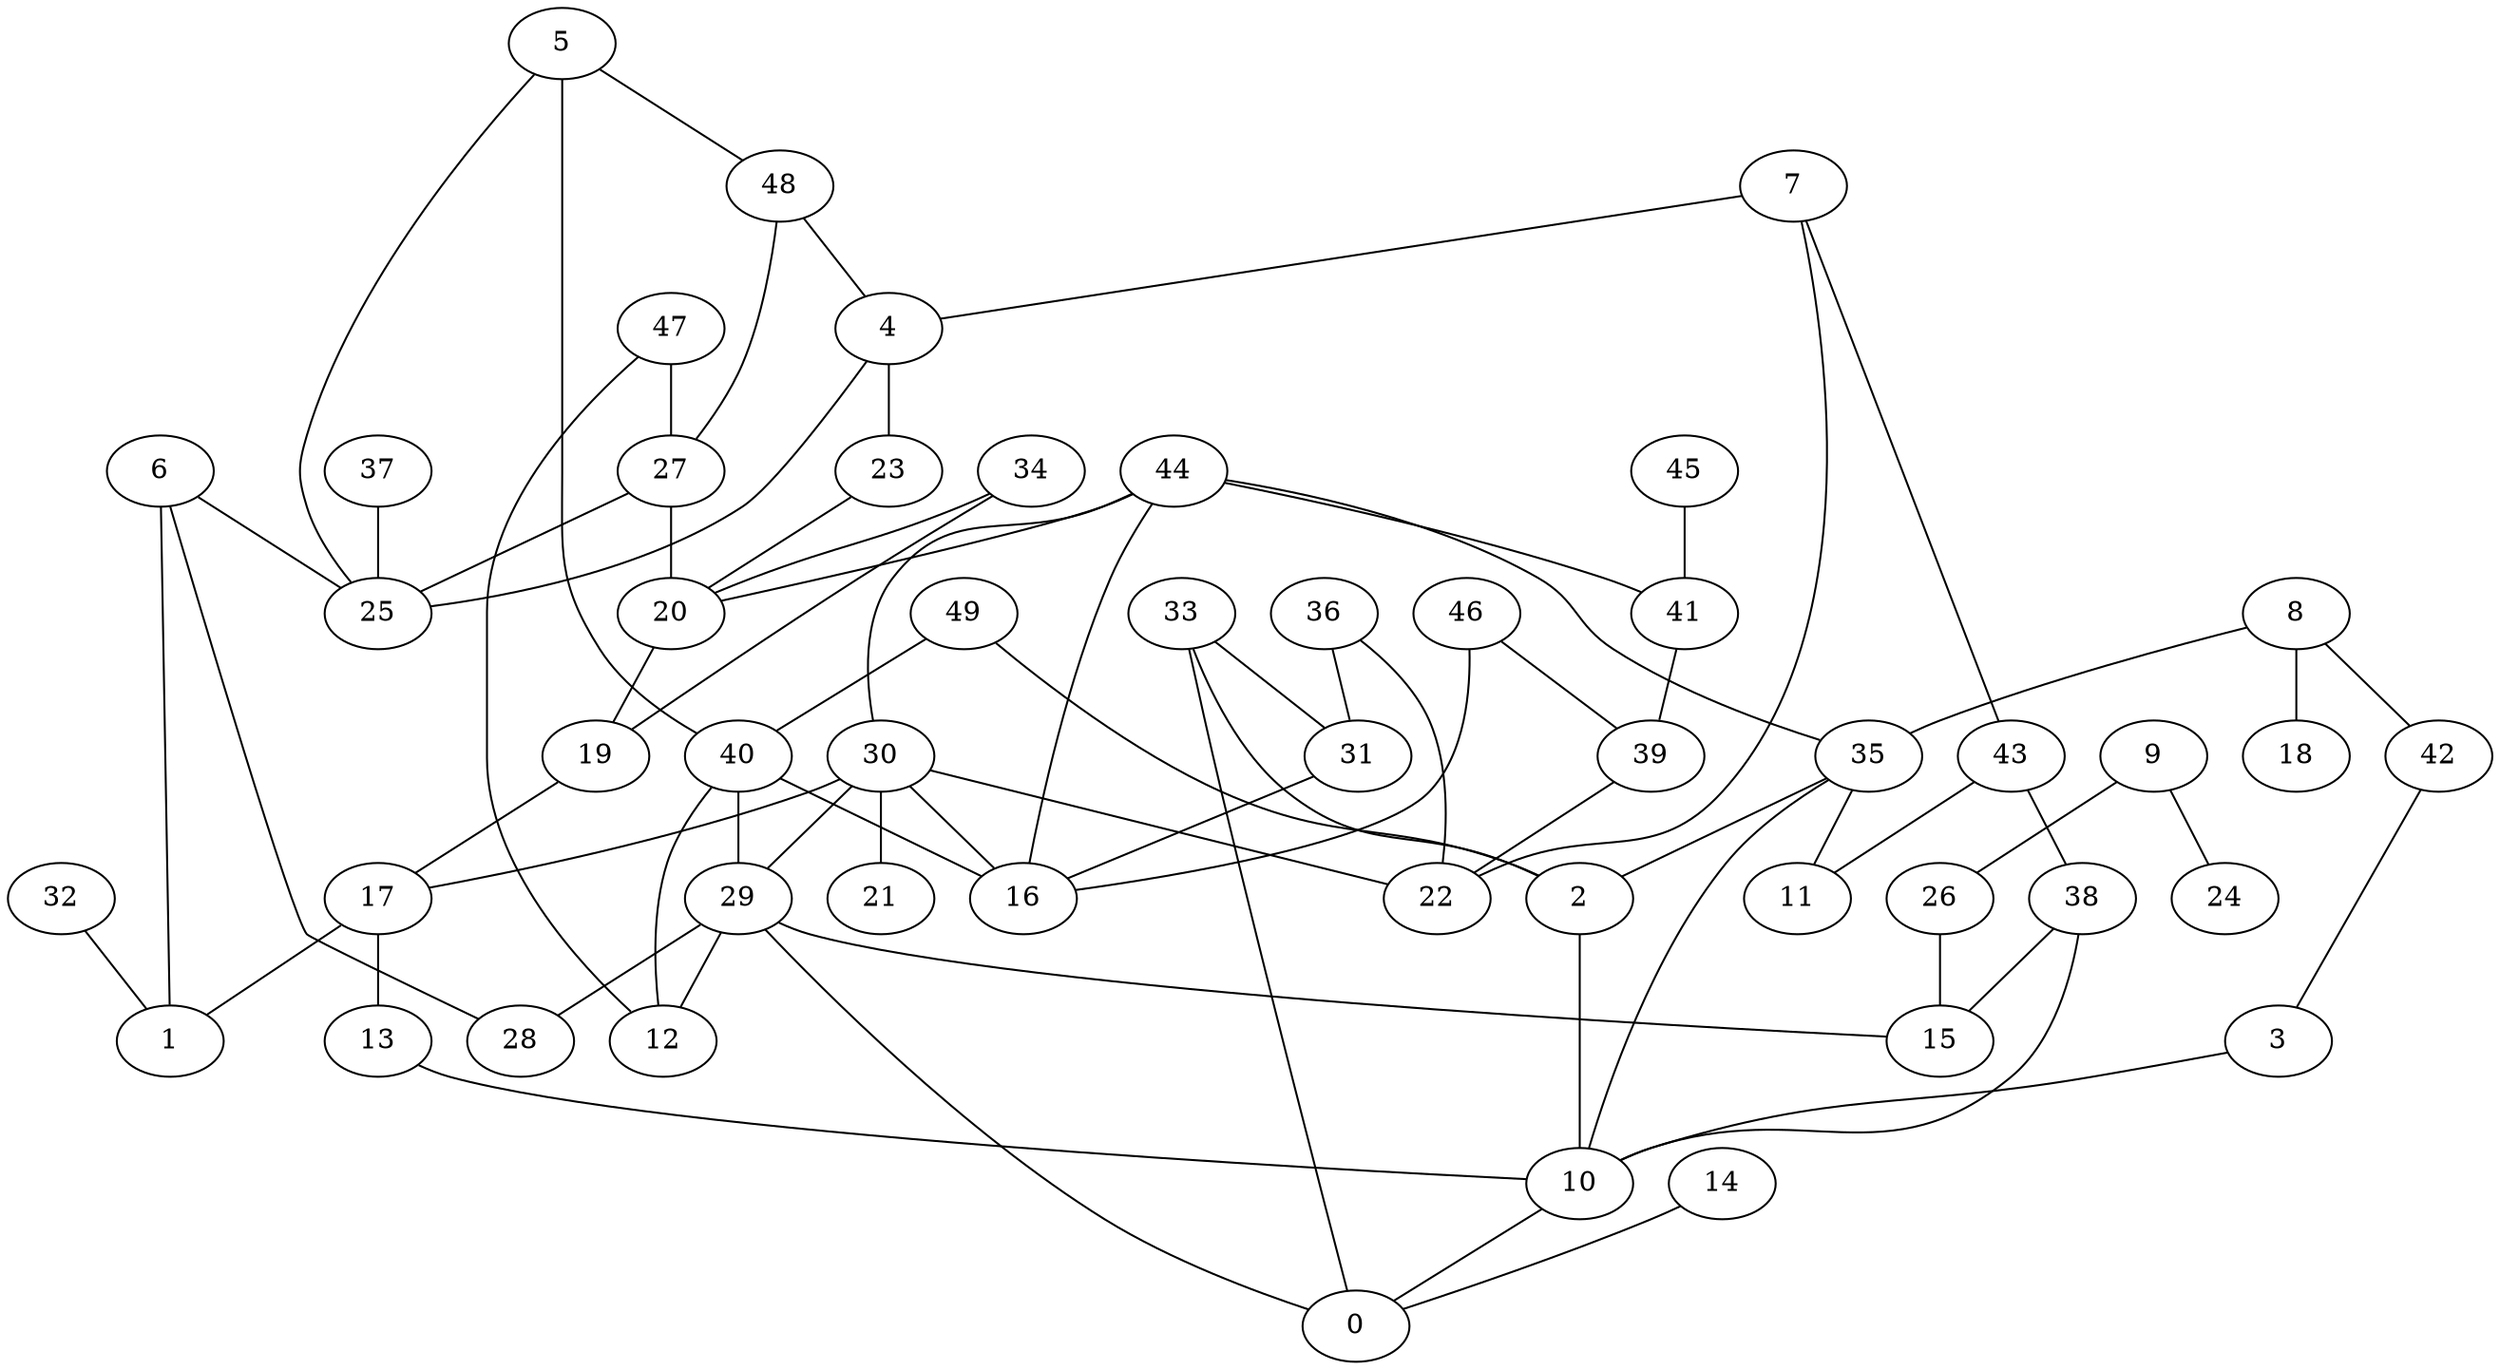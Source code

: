 digraph GG_graph {

subgraph G_graph {
edge [color = black]
"37" -> "25" [dir = none]
"33" -> "0" [dir = none]
"33" -> "31" [dir = none]
"33" -> "2" [dir = none]
"36" -> "31" [dir = none]
"9" -> "24" [dir = none]
"9" -> "26" [dir = none]
"8" -> "42" [dir = none]
"8" -> "18" [dir = none]
"8" -> "35" [dir = none]
"32" -> "1" [dir = none]
"26" -> "15" [dir = none]
"5" -> "48" [dir = none]
"5" -> "25" [dir = none]
"5" -> "40" [dir = none]
"20" -> "19" [dir = none]
"17" -> "1" [dir = none]
"40" -> "29" [dir = none]
"29" -> "12" [dir = none]
"29" -> "15" [dir = none]
"13" -> "10" [dir = none]
"49" -> "40" [dir = none]
"27" -> "25" [dir = none]
"35" -> "11" [dir = none]
"35" -> "10" [dir = none]
"35" -> "2" [dir = none]
"46" -> "16" [dir = none]
"7" -> "22" [dir = none]
"47" -> "27" [dir = none]
"44" -> "20" [dir = none]
"44" -> "41" [dir = none]
"44" -> "35" [dir = none]
"44" -> "30" [dir = none]
"3" -> "10" [dir = none]
"30" -> "21" [dir = none]
"30" -> "22" [dir = none]
"30" -> "29" [dir = none]
"30" -> "16" [dir = none]
"45" -> "41" [dir = none]
"6" -> "28" [dir = none]
"6" -> "1" [dir = none]
"6" -> "25" [dir = none]
"43" -> "38" [dir = none]
"43" -> "11" [dir = none]
"4" -> "23" [dir = none]
"4" -> "25" [dir = none]
"39" -> "22" [dir = none]
"14" -> "0" [dir = none]
"34" -> "19" [dir = none]
"38" -> "15" [dir = none]
"41" -> "39" [dir = none]
"23" -> "20" [dir = none]
"48" -> "4" [dir = none]
"38" -> "10" [dir = none]
"40" -> "16" [dir = none]
"30" -> "17" [dir = none]
"17" -> "13" [dir = none]
"48" -> "27" [dir = none]
"10" -> "0" [dir = none]
"36" -> "22" [dir = none]
"27" -> "20" [dir = none]
"49" -> "2" [dir = none]
"34" -> "20" [dir = none]
"42" -> "3" [dir = none]
"46" -> "39" [dir = none]
"19" -> "17" [dir = none]
"44" -> "16" [dir = none]
"29" -> "0" [dir = none]
"7" -> "4" [dir = none]
"2" -> "10" [dir = none]
"7" -> "43" [dir = none]
"29" -> "28" [dir = none]
"40" -> "12" [dir = none]
"47" -> "12" [dir = none]
"31" -> "16" [dir = none]
}

}
